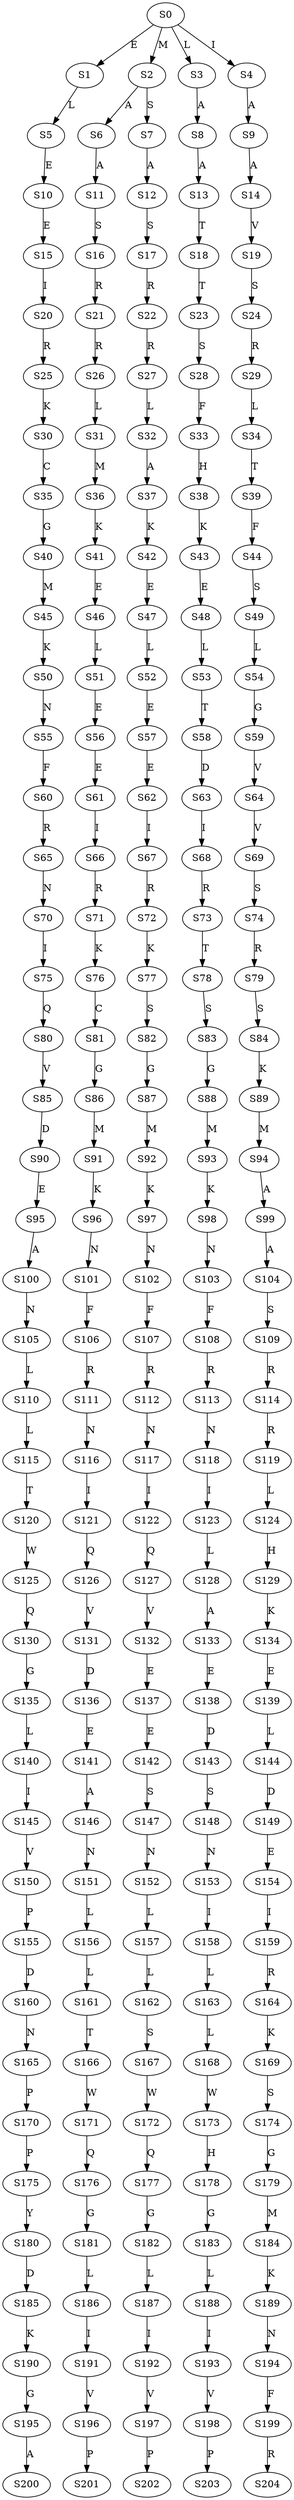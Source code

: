 strict digraph  {
	S0 -> S1 [ label = E ];
	S0 -> S2 [ label = M ];
	S0 -> S3 [ label = L ];
	S0 -> S4 [ label = I ];
	S1 -> S5 [ label = L ];
	S2 -> S6 [ label = A ];
	S2 -> S7 [ label = S ];
	S3 -> S8 [ label = A ];
	S4 -> S9 [ label = A ];
	S5 -> S10 [ label = E ];
	S6 -> S11 [ label = A ];
	S7 -> S12 [ label = A ];
	S8 -> S13 [ label = A ];
	S9 -> S14 [ label = A ];
	S10 -> S15 [ label = E ];
	S11 -> S16 [ label = S ];
	S12 -> S17 [ label = S ];
	S13 -> S18 [ label = T ];
	S14 -> S19 [ label = V ];
	S15 -> S20 [ label = I ];
	S16 -> S21 [ label = R ];
	S17 -> S22 [ label = R ];
	S18 -> S23 [ label = T ];
	S19 -> S24 [ label = S ];
	S20 -> S25 [ label = R ];
	S21 -> S26 [ label = R ];
	S22 -> S27 [ label = R ];
	S23 -> S28 [ label = S ];
	S24 -> S29 [ label = R ];
	S25 -> S30 [ label = K ];
	S26 -> S31 [ label = L ];
	S27 -> S32 [ label = L ];
	S28 -> S33 [ label = F ];
	S29 -> S34 [ label = L ];
	S30 -> S35 [ label = C ];
	S31 -> S36 [ label = M ];
	S32 -> S37 [ label = A ];
	S33 -> S38 [ label = H ];
	S34 -> S39 [ label = T ];
	S35 -> S40 [ label = G ];
	S36 -> S41 [ label = K ];
	S37 -> S42 [ label = K ];
	S38 -> S43 [ label = K ];
	S39 -> S44 [ label = F ];
	S40 -> S45 [ label = M ];
	S41 -> S46 [ label = E ];
	S42 -> S47 [ label = E ];
	S43 -> S48 [ label = E ];
	S44 -> S49 [ label = S ];
	S45 -> S50 [ label = K ];
	S46 -> S51 [ label = L ];
	S47 -> S52 [ label = L ];
	S48 -> S53 [ label = L ];
	S49 -> S54 [ label = L ];
	S50 -> S55 [ label = N ];
	S51 -> S56 [ label = E ];
	S52 -> S57 [ label = E ];
	S53 -> S58 [ label = T ];
	S54 -> S59 [ label = G ];
	S55 -> S60 [ label = F ];
	S56 -> S61 [ label = E ];
	S57 -> S62 [ label = E ];
	S58 -> S63 [ label = D ];
	S59 -> S64 [ label = V ];
	S60 -> S65 [ label = R ];
	S61 -> S66 [ label = I ];
	S62 -> S67 [ label = I ];
	S63 -> S68 [ label = I ];
	S64 -> S69 [ label = V ];
	S65 -> S70 [ label = N ];
	S66 -> S71 [ label = R ];
	S67 -> S72 [ label = R ];
	S68 -> S73 [ label = R ];
	S69 -> S74 [ label = S ];
	S70 -> S75 [ label = I ];
	S71 -> S76 [ label = K ];
	S72 -> S77 [ label = K ];
	S73 -> S78 [ label = T ];
	S74 -> S79 [ label = R ];
	S75 -> S80 [ label = Q ];
	S76 -> S81 [ label = C ];
	S77 -> S82 [ label = S ];
	S78 -> S83 [ label = S ];
	S79 -> S84 [ label = S ];
	S80 -> S85 [ label = V ];
	S81 -> S86 [ label = G ];
	S82 -> S87 [ label = G ];
	S83 -> S88 [ label = G ];
	S84 -> S89 [ label = K ];
	S85 -> S90 [ label = D ];
	S86 -> S91 [ label = M ];
	S87 -> S92 [ label = M ];
	S88 -> S93 [ label = M ];
	S89 -> S94 [ label = M ];
	S90 -> S95 [ label = E ];
	S91 -> S96 [ label = K ];
	S92 -> S97 [ label = K ];
	S93 -> S98 [ label = K ];
	S94 -> S99 [ label = A ];
	S95 -> S100 [ label = A ];
	S96 -> S101 [ label = N ];
	S97 -> S102 [ label = N ];
	S98 -> S103 [ label = N ];
	S99 -> S104 [ label = A ];
	S100 -> S105 [ label = N ];
	S101 -> S106 [ label = F ];
	S102 -> S107 [ label = F ];
	S103 -> S108 [ label = F ];
	S104 -> S109 [ label = S ];
	S105 -> S110 [ label = L ];
	S106 -> S111 [ label = R ];
	S107 -> S112 [ label = R ];
	S108 -> S113 [ label = R ];
	S109 -> S114 [ label = R ];
	S110 -> S115 [ label = L ];
	S111 -> S116 [ label = N ];
	S112 -> S117 [ label = N ];
	S113 -> S118 [ label = N ];
	S114 -> S119 [ label = R ];
	S115 -> S120 [ label = T ];
	S116 -> S121 [ label = I ];
	S117 -> S122 [ label = I ];
	S118 -> S123 [ label = I ];
	S119 -> S124 [ label = L ];
	S120 -> S125 [ label = W ];
	S121 -> S126 [ label = Q ];
	S122 -> S127 [ label = Q ];
	S123 -> S128 [ label = L ];
	S124 -> S129 [ label = H ];
	S125 -> S130 [ label = Q ];
	S126 -> S131 [ label = V ];
	S127 -> S132 [ label = V ];
	S128 -> S133 [ label = A ];
	S129 -> S134 [ label = K ];
	S130 -> S135 [ label = G ];
	S131 -> S136 [ label = D ];
	S132 -> S137 [ label = E ];
	S133 -> S138 [ label = E ];
	S134 -> S139 [ label = E ];
	S135 -> S140 [ label = L ];
	S136 -> S141 [ label = E ];
	S137 -> S142 [ label = E ];
	S138 -> S143 [ label = D ];
	S139 -> S144 [ label = L ];
	S140 -> S145 [ label = I ];
	S141 -> S146 [ label = A ];
	S142 -> S147 [ label = S ];
	S143 -> S148 [ label = S ];
	S144 -> S149 [ label = D ];
	S145 -> S150 [ label = V ];
	S146 -> S151 [ label = N ];
	S147 -> S152 [ label = N ];
	S148 -> S153 [ label = N ];
	S149 -> S154 [ label = E ];
	S150 -> S155 [ label = P ];
	S151 -> S156 [ label = L ];
	S152 -> S157 [ label = L ];
	S153 -> S158 [ label = I ];
	S154 -> S159 [ label = I ];
	S155 -> S160 [ label = D ];
	S156 -> S161 [ label = L ];
	S157 -> S162 [ label = L ];
	S158 -> S163 [ label = L ];
	S159 -> S164 [ label = R ];
	S160 -> S165 [ label = N ];
	S161 -> S166 [ label = T ];
	S162 -> S167 [ label = S ];
	S163 -> S168 [ label = L ];
	S164 -> S169 [ label = K ];
	S165 -> S170 [ label = P ];
	S166 -> S171 [ label = W ];
	S167 -> S172 [ label = W ];
	S168 -> S173 [ label = W ];
	S169 -> S174 [ label = S ];
	S170 -> S175 [ label = P ];
	S171 -> S176 [ label = Q ];
	S172 -> S177 [ label = Q ];
	S173 -> S178 [ label = H ];
	S174 -> S179 [ label = G ];
	S175 -> S180 [ label = Y ];
	S176 -> S181 [ label = G ];
	S177 -> S182 [ label = G ];
	S178 -> S183 [ label = G ];
	S179 -> S184 [ label = M ];
	S180 -> S185 [ label = D ];
	S181 -> S186 [ label = L ];
	S182 -> S187 [ label = L ];
	S183 -> S188 [ label = L ];
	S184 -> S189 [ label = K ];
	S185 -> S190 [ label = K ];
	S186 -> S191 [ label = I ];
	S187 -> S192 [ label = I ];
	S188 -> S193 [ label = I ];
	S189 -> S194 [ label = N ];
	S190 -> S195 [ label = G ];
	S191 -> S196 [ label = V ];
	S192 -> S197 [ label = V ];
	S193 -> S198 [ label = V ];
	S194 -> S199 [ label = F ];
	S195 -> S200 [ label = A ];
	S196 -> S201 [ label = P ];
	S197 -> S202 [ label = P ];
	S198 -> S203 [ label = P ];
	S199 -> S204 [ label = R ];
}
